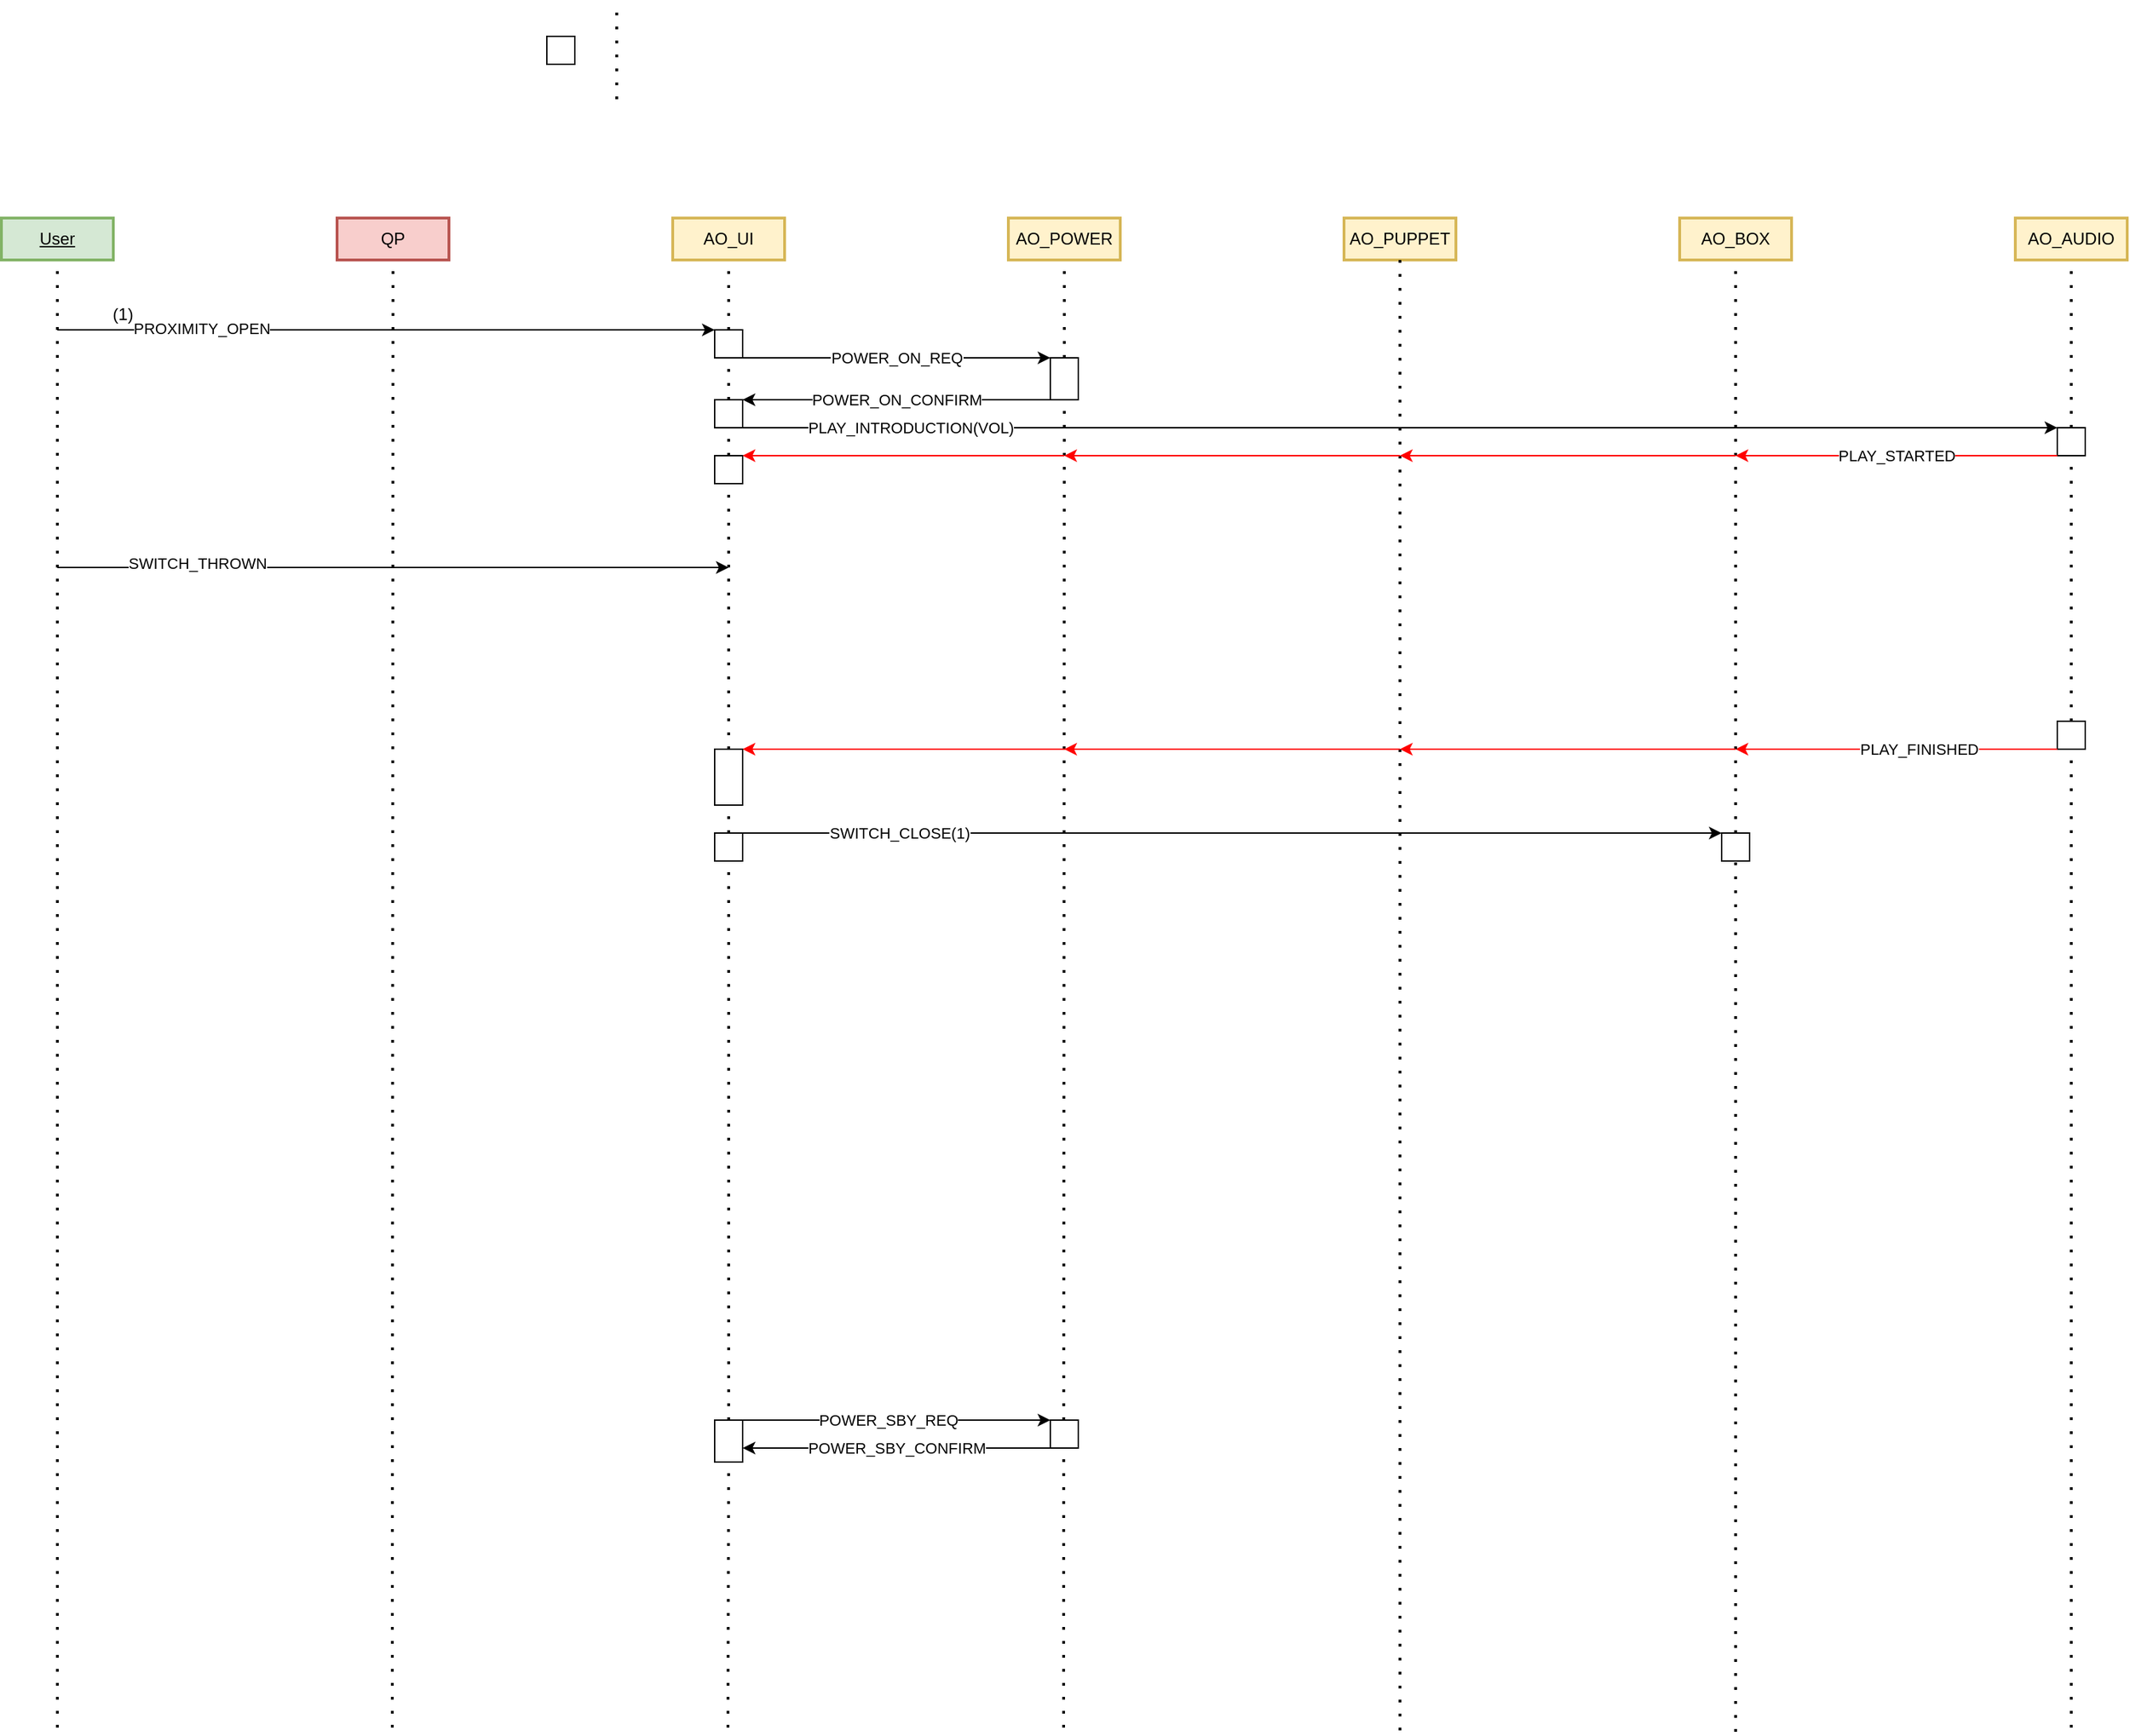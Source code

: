 <mxfile version="15.8.7" type="device"><diagram id="Uiuc9G1UQ4iHFrM7IbhE" name="FT Power On"><mxGraphModel dx="2031" dy="2405" grid="1" gridSize="10" guides="1" tooltips="1" connect="1" arrows="1" fold="1" page="1" pageScale="1" pageWidth="1654" pageHeight="1169" math="0" shadow="0"><root><mxCell id="Xe1bXArumWULJ_uEnRHq-0"/><mxCell id="Xe1bXArumWULJ_uEnRHq-1" parent="Xe1bXArumWULJ_uEnRHq-0"/><mxCell id="Xe1bXArumWULJ_uEnRHq-2" value="&lt;u&gt;User&lt;/u&gt;" style="rounded=0;whiteSpace=wrap;html=1;fillColor=#d5e8d4;strokeColor=#82b366;strokeWidth=2;" vertex="1" parent="Xe1bXArumWULJ_uEnRHq-1"><mxGeometry x="80" y="40" width="80" height="30" as="geometry"/></mxCell><mxCell id="Xe1bXArumWULJ_uEnRHq-3" value="AO_UI" style="rounded=0;whiteSpace=wrap;html=1;strokeWidth=2;fillColor=#fff2cc;strokeColor=#d6b656;" vertex="1" parent="Xe1bXArumWULJ_uEnRHq-1"><mxGeometry x="560" y="40" width="80" height="30" as="geometry"/></mxCell><mxCell id="Xe1bXArumWULJ_uEnRHq-4" value="QP" style="rounded=0;whiteSpace=wrap;html=1;strokeWidth=2;fillColor=#f8cecc;strokeColor=#b85450;" vertex="1" parent="Xe1bXArumWULJ_uEnRHq-1"><mxGeometry x="320" y="40" width="80" height="30" as="geometry"/></mxCell><mxCell id="Xe1bXArumWULJ_uEnRHq-5" value="" style="endArrow=none;dashed=1;html=1;dashPattern=1 4;strokeWidth=2;rounded=0;entryX=0.5;entryY=1;entryDx=0;entryDy=0;" edge="1" parent="Xe1bXArumWULJ_uEnRHq-1" target="Xe1bXArumWULJ_uEnRHq-2"><mxGeometry width="50" height="50" relative="1" as="geometry"><mxPoint x="120" y="1120" as="sourcePoint"/><mxPoint x="460" y="320" as="targetPoint"/></mxGeometry></mxCell><mxCell id="Xe1bXArumWULJ_uEnRHq-6" value="" style="endArrow=none;dashed=1;html=1;dashPattern=1 4;strokeWidth=2;rounded=0;" edge="1" parent="Xe1bXArumWULJ_uEnRHq-1"><mxGeometry width="50" height="50" relative="1" as="geometry"><mxPoint x="359.5" y="1120" as="sourcePoint"/><mxPoint x="360" y="70" as="targetPoint"/></mxGeometry></mxCell><mxCell id="Xe1bXArumWULJ_uEnRHq-7" value="" style="endArrow=none;dashed=1;html=1;dashPattern=1 4;strokeWidth=2;rounded=0;entryX=0.5;entryY=1;entryDx=0;entryDy=0;startArrow=none;" edge="1" parent="Xe1bXArumWULJ_uEnRHq-1" source="4okP1RnrhmKoArA12ngg-11" target="Xe1bXArumWULJ_uEnRHq-3"><mxGeometry width="50" height="50" relative="1" as="geometry"><mxPoint x="599.5" y="1120" as="sourcePoint"/><mxPoint x="600" y="150" as="targetPoint"/></mxGeometry></mxCell><mxCell id="Zv80d3xOfh9E9cVWEAMz-0" value="AO_POWER" style="rounded=0;whiteSpace=wrap;html=1;strokeWidth=2;fillColor=#fff2cc;strokeColor=#d6b656;" vertex="1" parent="Xe1bXArumWULJ_uEnRHq-1"><mxGeometry x="800" y="40" width="80" height="30" as="geometry"/></mxCell><mxCell id="Zv80d3xOfh9E9cVWEAMz-1" value="AO_AUDIO" style="rounded=0;whiteSpace=wrap;html=1;strokeWidth=2;fillColor=#fff2cc;strokeColor=#d6b656;" vertex="1" parent="Xe1bXArumWULJ_uEnRHq-1"><mxGeometry x="1520" y="40" width="80" height="30" as="geometry"/></mxCell><mxCell id="Zv80d3xOfh9E9cVWEAMz-2" value="AO_PUPPET" style="rounded=0;whiteSpace=wrap;html=1;strokeWidth=2;fillColor=#fff2cc;strokeColor=#d6b656;" vertex="1" parent="Xe1bXArumWULJ_uEnRHq-1"><mxGeometry x="1040" y="40" width="80" height="30" as="geometry"/></mxCell><mxCell id="Zv80d3xOfh9E9cVWEAMz-3" value="AO_BOX" style="rounded=0;whiteSpace=wrap;html=1;strokeWidth=2;fillColor=#fff2cc;strokeColor=#d6b656;" vertex="1" parent="Xe1bXArumWULJ_uEnRHq-1"><mxGeometry x="1280" y="40" width="80" height="30" as="geometry"/></mxCell><mxCell id="4okP1RnrhmKoArA12ngg-0" value="" style="endArrow=classic;html=1;rounded=0;entryX=0;entryY=0;entryDx=0;entryDy=0;" edge="1" parent="Xe1bXArumWULJ_uEnRHq-1" target="4okP1RnrhmKoArA12ngg-5"><mxGeometry width="50" height="50" relative="1" as="geometry"><mxPoint x="120" y="120" as="sourcePoint"/><mxPoint x="600" y="120" as="targetPoint"/></mxGeometry></mxCell><mxCell id="4okP1RnrhmKoArA12ngg-1" value="PROXIMITY_OPEN" style="edgeLabel;html=1;align=center;verticalAlign=middle;resizable=0;points=[];" vertex="1" connectable="0" parent="4okP1RnrhmKoArA12ngg-0"><mxGeometry x="0.404" y="1" relative="1" as="geometry"><mxPoint x="-227" as="offset"/></mxGeometry></mxCell><mxCell id="4okP1RnrhmKoArA12ngg-2" value="(1)" style="text;html=1;strokeColor=none;fillColor=none;align=center;verticalAlign=middle;whiteSpace=wrap;rounded=0;" vertex="1" parent="Xe1bXArumWULJ_uEnRHq-1"><mxGeometry x="157" y="99" width="20" height="20" as="geometry"/></mxCell><mxCell id="4okP1RnrhmKoArA12ngg-3" value="" style="endArrow=none;dashed=1;html=1;dashPattern=1 4;strokeWidth=2;rounded=0;entryX=0.5;entryY=1;entryDx=0;entryDy=0;startArrow=none;" edge="1" parent="Xe1bXArumWULJ_uEnRHq-1" source="4okP1RnrhmKoArA12ngg-6" target="Zv80d3xOfh9E9cVWEAMz-0"><mxGeometry width="50" height="50" relative="1" as="geometry"><mxPoint x="839.5" y="1120" as="sourcePoint"/><mxPoint x="840" y="130" as="targetPoint"/></mxGeometry></mxCell><mxCell id="4okP1RnrhmKoArA12ngg-5" value="" style="rounded=0;whiteSpace=wrap;html=1;" vertex="1" parent="Xe1bXArumWULJ_uEnRHq-1"><mxGeometry x="590" y="120" width="20" height="20" as="geometry"/></mxCell><mxCell id="4okP1RnrhmKoArA12ngg-6" value="" style="rounded=0;whiteSpace=wrap;html=1;" vertex="1" parent="Xe1bXArumWULJ_uEnRHq-1"><mxGeometry x="830" y="140" width="20" height="30" as="geometry"/></mxCell><mxCell id="4okP1RnrhmKoArA12ngg-7" value="" style="endArrow=none;dashed=1;html=1;dashPattern=1 4;strokeWidth=2;rounded=0;entryX=0.5;entryY=1;entryDx=0;entryDy=0;" edge="1" parent="Xe1bXArumWULJ_uEnRHq-1" target="4okP1RnrhmKoArA12ngg-6"><mxGeometry width="50" height="50" relative="1" as="geometry"><mxPoint x="839.5" y="1120" as="sourcePoint"/><mxPoint x="840" y="70" as="targetPoint"/></mxGeometry></mxCell><mxCell id="4okP1RnrhmKoArA12ngg-9" value="POWER_ON_REQ" style="endArrow=classic;html=1;rounded=0;exitX=1;exitY=1;exitDx=0;exitDy=0;entryX=0;entryY=0;entryDx=0;entryDy=0;" edge="1" parent="Xe1bXArumWULJ_uEnRHq-1" source="4okP1RnrhmKoArA12ngg-5" target="4okP1RnrhmKoArA12ngg-6"><mxGeometry width="50" height="50" relative="1" as="geometry"><mxPoint x="630" y="120" as="sourcePoint"/><mxPoint x="820" y="140" as="targetPoint"/></mxGeometry></mxCell><mxCell id="4okP1RnrhmKoArA12ngg-10" value="" style="endArrow=none;dashed=1;html=1;dashPattern=1 4;strokeWidth=2;rounded=0;entryX=0.5;entryY=1;entryDx=0;entryDy=0;startArrow=none;" edge="1" parent="Xe1bXArumWULJ_uEnRHq-1" source="4okP1RnrhmKoArA12ngg-15" target="Zv80d3xOfh9E9cVWEAMz-1"><mxGeometry width="50" height="50" relative="1" as="geometry"><mxPoint x="1560" y="1120" as="sourcePoint"/><mxPoint x="1559.5" y="80" as="targetPoint"/></mxGeometry></mxCell><mxCell id="4okP1RnrhmKoArA12ngg-11" value="" style="rounded=0;whiteSpace=wrap;html=1;" vertex="1" parent="Xe1bXArumWULJ_uEnRHq-1"><mxGeometry x="590" y="170" width="20" height="20" as="geometry"/></mxCell><mxCell id="4okP1RnrhmKoArA12ngg-12" value="" style="endArrow=none;dashed=1;html=1;dashPattern=1 4;strokeWidth=2;rounded=0;entryX=0.5;entryY=1;entryDx=0;entryDy=0;startArrow=none;" edge="1" parent="Xe1bXArumWULJ_uEnRHq-1" source="4okP1RnrhmKoArA12ngg-33" target="4okP1RnrhmKoArA12ngg-11"><mxGeometry width="50" height="50" relative="1" as="geometry"><mxPoint x="599.5" y="1120" as="sourcePoint"/><mxPoint x="600" y="70" as="targetPoint"/></mxGeometry></mxCell><mxCell id="4okP1RnrhmKoArA12ngg-13" value="POWER_ON_CONFIRM" style="endArrow=classic;html=1;rounded=0;exitX=0;exitY=1;exitDx=0;exitDy=0;entryX=1;entryY=0;entryDx=0;entryDy=0;" edge="1" parent="Xe1bXArumWULJ_uEnRHq-1" source="4okP1RnrhmKoArA12ngg-6" target="4okP1RnrhmKoArA12ngg-11"><mxGeometry width="50" height="50" relative="1" as="geometry"><mxPoint x="730" y="110" as="sourcePoint"/><mxPoint x="630" y="155" as="targetPoint"/></mxGeometry></mxCell><mxCell id="4okP1RnrhmKoArA12ngg-14" value="" style="endArrow=classic;html=1;rounded=0;exitX=1;exitY=1;exitDx=0;exitDy=0;entryX=0;entryY=0;entryDx=0;entryDy=0;" edge="1" parent="Xe1bXArumWULJ_uEnRHq-1" source="4okP1RnrhmKoArA12ngg-11" target="4okP1RnrhmKoArA12ngg-15"><mxGeometry width="50" height="50" relative="1" as="geometry"><mxPoint x="730" y="110" as="sourcePoint"/><mxPoint x="1040" y="190" as="targetPoint"/></mxGeometry></mxCell><mxCell id="4okP1RnrhmKoArA12ngg-17" value="PLAY_INTRODUCTION(VOL)" style="edgeLabel;html=1;align=center;verticalAlign=middle;resizable=0;points=[];" vertex="1" connectable="0" parent="4okP1RnrhmKoArA12ngg-14"><mxGeometry x="0.611" y="3" relative="1" as="geometry"><mxPoint x="-637" y="3" as="offset"/></mxGeometry></mxCell><mxCell id="4okP1RnrhmKoArA12ngg-15" value="" style="rounded=0;whiteSpace=wrap;html=1;" vertex="1" parent="Xe1bXArumWULJ_uEnRHq-1"><mxGeometry x="1550" y="190" width="20" height="20" as="geometry"/></mxCell><mxCell id="4okP1RnrhmKoArA12ngg-16" value="" style="endArrow=none;dashed=1;html=1;dashPattern=1 4;strokeWidth=2;rounded=0;entryX=0.5;entryY=1;entryDx=0;entryDy=0;startArrow=none;" edge="1" parent="Xe1bXArumWULJ_uEnRHq-1" source="4okP1RnrhmKoArA12ngg-18" target="4okP1RnrhmKoArA12ngg-15"><mxGeometry width="50" height="50" relative="1" as="geometry"><mxPoint x="1560" y="1120" as="sourcePoint"/><mxPoint x="1560" y="70" as="targetPoint"/></mxGeometry></mxCell><mxCell id="4okP1RnrhmKoArA12ngg-18" value="" style="rounded=0;whiteSpace=wrap;html=1;" vertex="1" parent="Xe1bXArumWULJ_uEnRHq-1"><mxGeometry x="1550" y="400" width="20" height="20" as="geometry"/></mxCell><mxCell id="4okP1RnrhmKoArA12ngg-19" value="" style="endArrow=none;dashed=1;html=1;dashPattern=1 4;strokeWidth=2;rounded=0;entryX=0.5;entryY=1;entryDx=0;entryDy=0;startArrow=none;" edge="1" parent="Xe1bXArumWULJ_uEnRHq-1" target="4okP1RnrhmKoArA12ngg-18"><mxGeometry width="50" height="50" relative="1" as="geometry"><mxPoint x="1560" y="1120" as="sourcePoint"/><mxPoint x="1560" y="210" as="targetPoint"/></mxGeometry></mxCell><mxCell id="4okP1RnrhmKoArA12ngg-20" value="" style="endArrow=classic;html=1;rounded=0;exitX=0;exitY=1;exitDx=0;exitDy=0;strokeColor=#FF0000;" edge="1" parent="Xe1bXArumWULJ_uEnRHq-1" source="4okP1RnrhmKoArA12ngg-18"><mxGeometry width="50" height="50" relative="1" as="geometry"><mxPoint x="730" y="310" as="sourcePoint"/><mxPoint x="1320" y="420" as="targetPoint"/></mxGeometry></mxCell><mxCell id="4okP1RnrhmKoArA12ngg-23" value="PLAY_FINISHED" style="edgeLabel;html=1;align=center;verticalAlign=middle;resizable=0;points=[];" vertex="1" connectable="0" parent="4okP1RnrhmKoArA12ngg-20"><mxGeometry x="-0.546" y="3" relative="1" as="geometry"><mxPoint x="-47" y="-3" as="offset"/></mxGeometry></mxCell><mxCell id="4okP1RnrhmKoArA12ngg-21" value="" style="rounded=0;whiteSpace=wrap;html=1;" vertex="1" parent="Xe1bXArumWULJ_uEnRHq-1"><mxGeometry x="470" y="-90" width="20" height="20" as="geometry"/></mxCell><mxCell id="4okP1RnrhmKoArA12ngg-8" value="" style="rounded=0;whiteSpace=wrap;html=1;" vertex="1" parent="Xe1bXArumWULJ_uEnRHq-1"><mxGeometry x="590" y="420" width="20" height="40" as="geometry"/></mxCell><mxCell id="4okP1RnrhmKoArA12ngg-22" value="" style="endArrow=none;dashed=1;html=1;dashPattern=1 4;strokeWidth=2;rounded=0;entryX=0.5;entryY=1;entryDx=0;entryDy=0;startArrow=none;exitX=0.5;exitY=0;exitDx=0;exitDy=0;" edge="1" parent="Xe1bXArumWULJ_uEnRHq-1" source="4okP1RnrhmKoArA12ngg-49" target="4okP1RnrhmKoArA12ngg-8"><mxGeometry width="50" height="50" relative="1" as="geometry"><mxPoint x="600" y="550" as="sourcePoint"/><mxPoint x="600" y="570" as="targetPoint"/></mxGeometry></mxCell><mxCell id="4okP1RnrhmKoArA12ngg-24" value="" style="endArrow=classic;html=1;rounded=0;exitX=1;exitY=1;exitDx=0;exitDy=0;entryX=0;entryY=0;entryDx=0;entryDy=0;" edge="1" parent="Xe1bXArumWULJ_uEnRHq-1" target="4okP1RnrhmKoArA12ngg-26"><mxGeometry width="50" height="50" relative="1" as="geometry"><mxPoint x="610" y="900" as="sourcePoint"/><mxPoint x="820" y="900" as="targetPoint"/></mxGeometry></mxCell><mxCell id="4okP1RnrhmKoArA12ngg-25" value="POWER_SBY_REQ" style="edgeLabel;html=1;align=center;verticalAlign=middle;resizable=0;points=[];" vertex="1" connectable="0" parent="4okP1RnrhmKoArA12ngg-24"><mxGeometry x="-0.329" y="1" relative="1" as="geometry"><mxPoint x="30" y="1" as="offset"/></mxGeometry></mxCell><mxCell id="4okP1RnrhmKoArA12ngg-26" value="" style="rounded=0;whiteSpace=wrap;html=1;" vertex="1" parent="Xe1bXArumWULJ_uEnRHq-1"><mxGeometry x="830" y="900" width="20" height="20" as="geometry"/></mxCell><mxCell id="4okP1RnrhmKoArA12ngg-27" value="POWER_SBY_CONFIRM" style="endArrow=classic;html=1;rounded=0;exitX=0;exitY=1;exitDx=0;exitDy=0;entryX=1.003;entryY=0.666;entryDx=0;entryDy=0;entryPerimeter=0;" edge="1" parent="Xe1bXArumWULJ_uEnRHq-1" source="4okP1RnrhmKoArA12ngg-26" target="4okP1RnrhmKoArA12ngg-28"><mxGeometry width="50" height="50" relative="1" as="geometry"><mxPoint x="730" y="770" as="sourcePoint"/><mxPoint x="640" y="920" as="targetPoint"/></mxGeometry></mxCell><mxCell id="4okP1RnrhmKoArA12ngg-28" value="" style="rounded=0;whiteSpace=wrap;html=1;" vertex="1" parent="Xe1bXArumWULJ_uEnRHq-1"><mxGeometry x="590" y="900" width="20" height="30" as="geometry"/></mxCell><mxCell id="4okP1RnrhmKoArA12ngg-29" value="" style="endArrow=none;dashed=1;html=1;dashPattern=1 4;strokeWidth=2;rounded=0;entryX=0.5;entryY=1;entryDx=0;entryDy=0;" edge="1" parent="Xe1bXArumWULJ_uEnRHq-1" target="4okP1RnrhmKoArA12ngg-28"><mxGeometry width="50" height="50" relative="1" as="geometry"><mxPoint x="599.5" y="1120" as="sourcePoint"/><mxPoint x="600" y="440" as="targetPoint"/></mxGeometry></mxCell><mxCell id="4okP1RnrhmKoArA12ngg-30" value="" style="endArrow=none;dashed=1;html=1;dashPattern=1 4;strokeWidth=2;rounded=0;entryX=0.5;entryY=1;entryDx=0;entryDy=0;startArrow=none;" edge="1" parent="Xe1bXArumWULJ_uEnRHq-1"><mxGeometry width="50" height="50" relative="1" as="geometry"><mxPoint x="520" y="-45" as="sourcePoint"/><mxPoint x="520" y="-115" as="targetPoint"/></mxGeometry></mxCell><mxCell id="4okP1RnrhmKoArA12ngg-31" value="" style="endArrow=none;dashed=1;html=1;dashPattern=1 4;strokeWidth=2;rounded=0;entryX=0.5;entryY=1;entryDx=0;entryDy=0;startArrow=none;" edge="1" parent="Xe1bXArumWULJ_uEnRHq-1" target="Zv80d3xOfh9E9cVWEAMz-2"><mxGeometry width="50" height="50" relative="1" as="geometry"><mxPoint x="1080" y="1122" as="sourcePoint"/><mxPoint x="1079.5" y="80" as="targetPoint"/></mxGeometry></mxCell><mxCell id="4okP1RnrhmKoArA12ngg-32" value="" style="endArrow=none;dashed=1;html=1;dashPattern=1 4;strokeWidth=2;rounded=0;startArrow=none;" edge="1" parent="Xe1bXArumWULJ_uEnRHq-1" source="4okP1RnrhmKoArA12ngg-53"><mxGeometry width="50" height="50" relative="1" as="geometry"><mxPoint x="1320" y="1123" as="sourcePoint"/><mxPoint x="1320" y="70" as="targetPoint"/></mxGeometry></mxCell><mxCell id="4okP1RnrhmKoArA12ngg-34" value="PLAY_STARTED" style="endArrow=classic;html=1;rounded=0;exitX=0;exitY=1;exitDx=0;exitDy=0;entryX=1;entryY=0;entryDx=0;entryDy=0;strokeColor=#FF0000;" edge="1" parent="Xe1bXArumWULJ_uEnRHq-1" source="4okP1RnrhmKoArA12ngg-15"><mxGeometry width="50" height="50" relative="1" as="geometry"><mxPoint x="1110" y="270" as="sourcePoint"/><mxPoint x="1320" y="210" as="targetPoint"/></mxGeometry></mxCell><mxCell id="4okP1RnrhmKoArA12ngg-33" value="" style="rounded=0;whiteSpace=wrap;html=1;" vertex="1" parent="Xe1bXArumWULJ_uEnRHq-1"><mxGeometry x="590" y="210" width="20" height="20" as="geometry"/></mxCell><mxCell id="4okP1RnrhmKoArA12ngg-35" value="" style="endArrow=none;dashed=1;html=1;dashPattern=1 4;strokeWidth=2;rounded=0;entryX=0.5;entryY=1;entryDx=0;entryDy=0;startArrow=none;" edge="1" parent="Xe1bXArumWULJ_uEnRHq-1" source="4okP1RnrhmKoArA12ngg-8" target="4okP1RnrhmKoArA12ngg-33"><mxGeometry width="50" height="50" relative="1" as="geometry"><mxPoint x="600" y="420" as="sourcePoint"/><mxPoint x="600" y="190" as="targetPoint"/></mxGeometry></mxCell><mxCell id="4okP1RnrhmKoArA12ngg-36" value="" style="rounded=0;whiteSpace=wrap;html=1;" vertex="1" parent="Xe1bXArumWULJ_uEnRHq-1"><mxGeometry x="1060" y="210" width="20" as="geometry"/></mxCell><mxCell id="4okP1RnrhmKoArA12ngg-38" value="" style="endArrow=classic;html=1;rounded=0;exitX=1;exitY=0;exitDx=0;exitDy=0;strokeColor=#FF0000;" edge="1" parent="Xe1bXArumWULJ_uEnRHq-1"><mxGeometry width="50" height="50" relative="1" as="geometry"><mxPoint x="1320" y="210" as="sourcePoint"/><mxPoint x="1080" y="210" as="targetPoint"/></mxGeometry></mxCell><mxCell id="4okP1RnrhmKoArA12ngg-39" value="" style="endArrow=classic;html=1;rounded=0;strokeColor=#FF0000;" edge="1" parent="Xe1bXArumWULJ_uEnRHq-1"><mxGeometry width="50" height="50" relative="1" as="geometry"><mxPoint x="1080" y="210" as="sourcePoint"/><mxPoint x="840" y="210" as="targetPoint"/></mxGeometry></mxCell><mxCell id="4okP1RnrhmKoArA12ngg-40" value="" style="endArrow=classic;html=1;rounded=0;" edge="1" parent="Xe1bXArumWULJ_uEnRHq-1"><mxGeometry width="50" height="50" relative="1" as="geometry"><mxPoint x="120" y="290" as="sourcePoint"/><mxPoint x="600" y="290" as="targetPoint"/></mxGeometry></mxCell><mxCell id="4okP1RnrhmKoArA12ngg-45" value="SWITCH_THROWN" style="edgeLabel;html=1;align=center;verticalAlign=middle;resizable=0;points=[];" vertex="1" connectable="0" parent="4okP1RnrhmKoArA12ngg-40"><mxGeometry x="-0.771" y="3" relative="1" as="geometry"><mxPoint x="45" as="offset"/></mxGeometry></mxCell><mxCell id="4okP1RnrhmKoArA12ngg-41" value="" style="endArrow=classic;html=1;rounded=0;entryX=1;entryY=0;entryDx=0;entryDy=0;strokeColor=#FF0000;" edge="1" parent="Xe1bXArumWULJ_uEnRHq-1" target="4okP1RnrhmKoArA12ngg-33"><mxGeometry width="50" height="50" relative="1" as="geometry"><mxPoint x="840" y="210" as="sourcePoint"/><mxPoint x="1100" y="430" as="targetPoint"/></mxGeometry></mxCell><mxCell id="4okP1RnrhmKoArA12ngg-42" value="" style="endArrow=classic;html=1;rounded=0;exitX=1;exitY=0;exitDx=0;exitDy=0;strokeColor=#FF0000;" edge="1" parent="Xe1bXArumWULJ_uEnRHq-1"><mxGeometry width="50" height="50" relative="1" as="geometry"><mxPoint x="1320" y="420" as="sourcePoint"/><mxPoint x="1080" y="420" as="targetPoint"/></mxGeometry></mxCell><mxCell id="4okP1RnrhmKoArA12ngg-43" value="" style="endArrow=classic;html=1;rounded=0;exitX=1;exitY=0;exitDx=0;exitDy=0;strokeColor=#FF0000;" edge="1" parent="Xe1bXArumWULJ_uEnRHq-1"><mxGeometry width="50" height="50" relative="1" as="geometry"><mxPoint x="1080" y="420" as="sourcePoint"/><mxPoint x="840" y="420" as="targetPoint"/></mxGeometry></mxCell><mxCell id="4okP1RnrhmKoArA12ngg-44" value="" style="endArrow=classic;html=1;rounded=0;exitX=1;exitY=0;exitDx=0;exitDy=0;strokeColor=#FF0000;" edge="1" parent="Xe1bXArumWULJ_uEnRHq-1"><mxGeometry width="50" height="50" relative="1" as="geometry"><mxPoint x="850" y="420" as="sourcePoint"/><mxPoint x="610" y="420" as="targetPoint"/></mxGeometry></mxCell><mxCell id="4okP1RnrhmKoArA12ngg-46" value="" style="rounded=0;whiteSpace=wrap;html=1;" vertex="1" parent="Xe1bXArumWULJ_uEnRHq-1"><mxGeometry x="470" y="-90" width="20" height="20" as="geometry"/></mxCell><mxCell id="4okP1RnrhmKoArA12ngg-48" value="" style="endArrow=none;dashed=1;html=1;dashPattern=1 4;strokeWidth=2;rounded=0;entryX=0.5;entryY=1;entryDx=0;entryDy=0;startArrow=none;" edge="1" parent="Xe1bXArumWULJ_uEnRHq-1" source="4okP1RnrhmKoArA12ngg-28"><mxGeometry width="50" height="50" relative="1" as="geometry"><mxPoint x="600" y="920" as="sourcePoint"/><mxPoint x="600" y="900" as="targetPoint"/></mxGeometry></mxCell><mxCell id="4okP1RnrhmKoArA12ngg-49" value="" style="rounded=0;whiteSpace=wrap;html=1;" vertex="1" parent="Xe1bXArumWULJ_uEnRHq-1"><mxGeometry x="590" y="480" width="20" height="20" as="geometry"/></mxCell><mxCell id="4okP1RnrhmKoArA12ngg-50" value="" style="endArrow=none;dashed=1;html=1;dashPattern=1 4;strokeWidth=2;rounded=0;entryX=0.5;entryY=1;entryDx=0;entryDy=0;startArrow=none;exitX=0.5;exitY=0;exitDx=0;exitDy=0;" edge="1" parent="Xe1bXArumWULJ_uEnRHq-1" source="4okP1RnrhmKoArA12ngg-28" target="4okP1RnrhmKoArA12ngg-49"><mxGeometry width="50" height="50" relative="1" as="geometry"><mxPoint x="600" y="900" as="sourcePoint"/><mxPoint x="600" y="460" as="targetPoint"/></mxGeometry></mxCell><mxCell id="4okP1RnrhmKoArA12ngg-51" value="SWITCH_CLOSE(1)" style="endArrow=classic;html=1;rounded=0;strokeColor=#000000;exitX=1;exitY=0;exitDx=0;exitDy=0;entryX=0;entryY=0;entryDx=0;entryDy=0;" edge="1" parent="Xe1bXArumWULJ_uEnRHq-1" source="4okP1RnrhmKoArA12ngg-49" target="4okP1RnrhmKoArA12ngg-53"><mxGeometry x="-0.681" width="50" height="50" relative="1" as="geometry"><mxPoint x="920" y="430" as="sourcePoint"/><mxPoint x="1300" y="480" as="targetPoint"/><mxPoint as="offset"/></mxGeometry></mxCell><mxCell id="4okP1RnrhmKoArA12ngg-53" value="" style="rounded=0;whiteSpace=wrap;html=1;" vertex="1" parent="Xe1bXArumWULJ_uEnRHq-1"><mxGeometry x="1310" y="480" width="20" height="20" as="geometry"/></mxCell><mxCell id="4okP1RnrhmKoArA12ngg-54" value="" style="endArrow=none;dashed=1;html=1;dashPattern=1 4;strokeWidth=2;rounded=0;startArrow=none;" edge="1" parent="Xe1bXArumWULJ_uEnRHq-1" target="4okP1RnrhmKoArA12ngg-53"><mxGeometry width="50" height="50" relative="1" as="geometry"><mxPoint x="1320" y="1123" as="sourcePoint"/><mxPoint x="1320" y="70" as="targetPoint"/></mxGeometry></mxCell></root></mxGraphModel></diagram></mxfile>